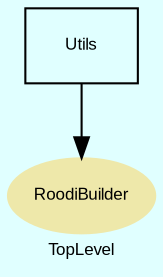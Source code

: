 digraph TopLevel {
    label = "TopLevel"
    compound = true
    fontname = Arial
    fontsize = 8
    bgcolor = lightcyan1
    node [
        color = black,
        fontname = Arial,
        fontsize = 8
    ]

    RoodiBuilder [
        fontcolor = black,
        shape = ellipse,
        URL = "classes/RoodiBuilder.html",
        color = palegoldenrod,
        style = filled,
        label = "RoodiBuilder"
    ]

    Utils [
        shape = box,
        URL = "classes/Utils.html",
        label = "Utils"
    ]

    Utils -> RoodiBuilder [

    ]

}

